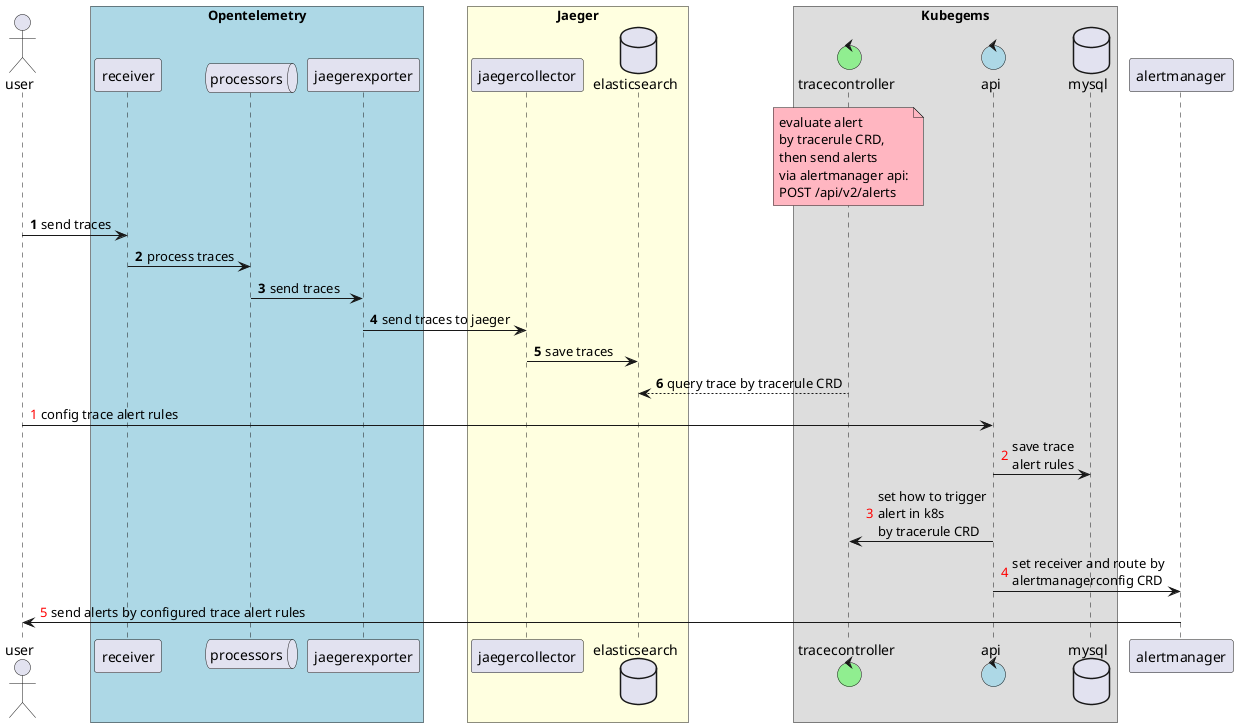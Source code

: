 @startuml tracerule
actor user
box "Opentelemetry" #LightBlue
participant receiver
queue processors
participant jaegerexporter
end box

box "Jaeger" #LightYellow
participant jaegercollector
database elasticsearch
end box

box Kubegems
control tracecontroller #LightGreen
note over tracecontroller #LightPink
evaluate alert 
by tracerule CRD,
then send alerts 
via alertmanager api:
POST /api/v2/alerts
end note
control api #LightBlue
database mysql
end box
participant alertmanager

autonumber
user -> receiver: send traces
receiver -> processors: process traces 
processors -> jaegerexporter: send traces
jaegerexporter -> jaegercollector: send traces to jaeger
jaegercollector -> elasticsearch: save traces
tracecontroller --> elasticsearch: query trace by tracerule CRD

autonumber "<font color=red>0"
user -> api: config trace alert rules
api -> mysql: save trace\nalert rules
api -> tracecontroller: set how to trigger\nalert in k8s\nby tracerule CRD
api -> alertmanager: set receiver and route by\nalertmanagerconfig CRD
alertmanager -> user: send alerts by configured trace alert rules
@enduml

